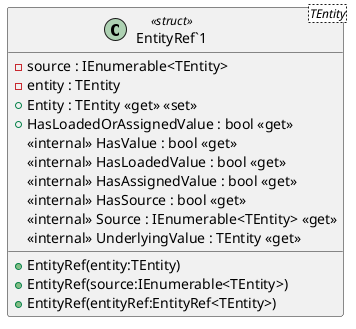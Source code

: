@startuml
class "EntityRef`1"<TEntity> <<struct>> {
    - source : IEnumerable<TEntity>
    - entity : TEntity
    + EntityRef(entity:TEntity)
    + EntityRef(source:IEnumerable<TEntity>)
    + EntityRef(entityRef:EntityRef<TEntity>)
    + Entity : TEntity <<get>> <<set>>
    + HasLoadedOrAssignedValue : bool <<get>>
    <<internal>> HasValue : bool <<get>>
    <<internal>> HasLoadedValue : bool <<get>>
    <<internal>> HasAssignedValue : bool <<get>>
    <<internal>> HasSource : bool <<get>>
    <<internal>> Source : IEnumerable<TEntity> <<get>>
    <<internal>> UnderlyingValue : TEntity <<get>>
}
@enduml
